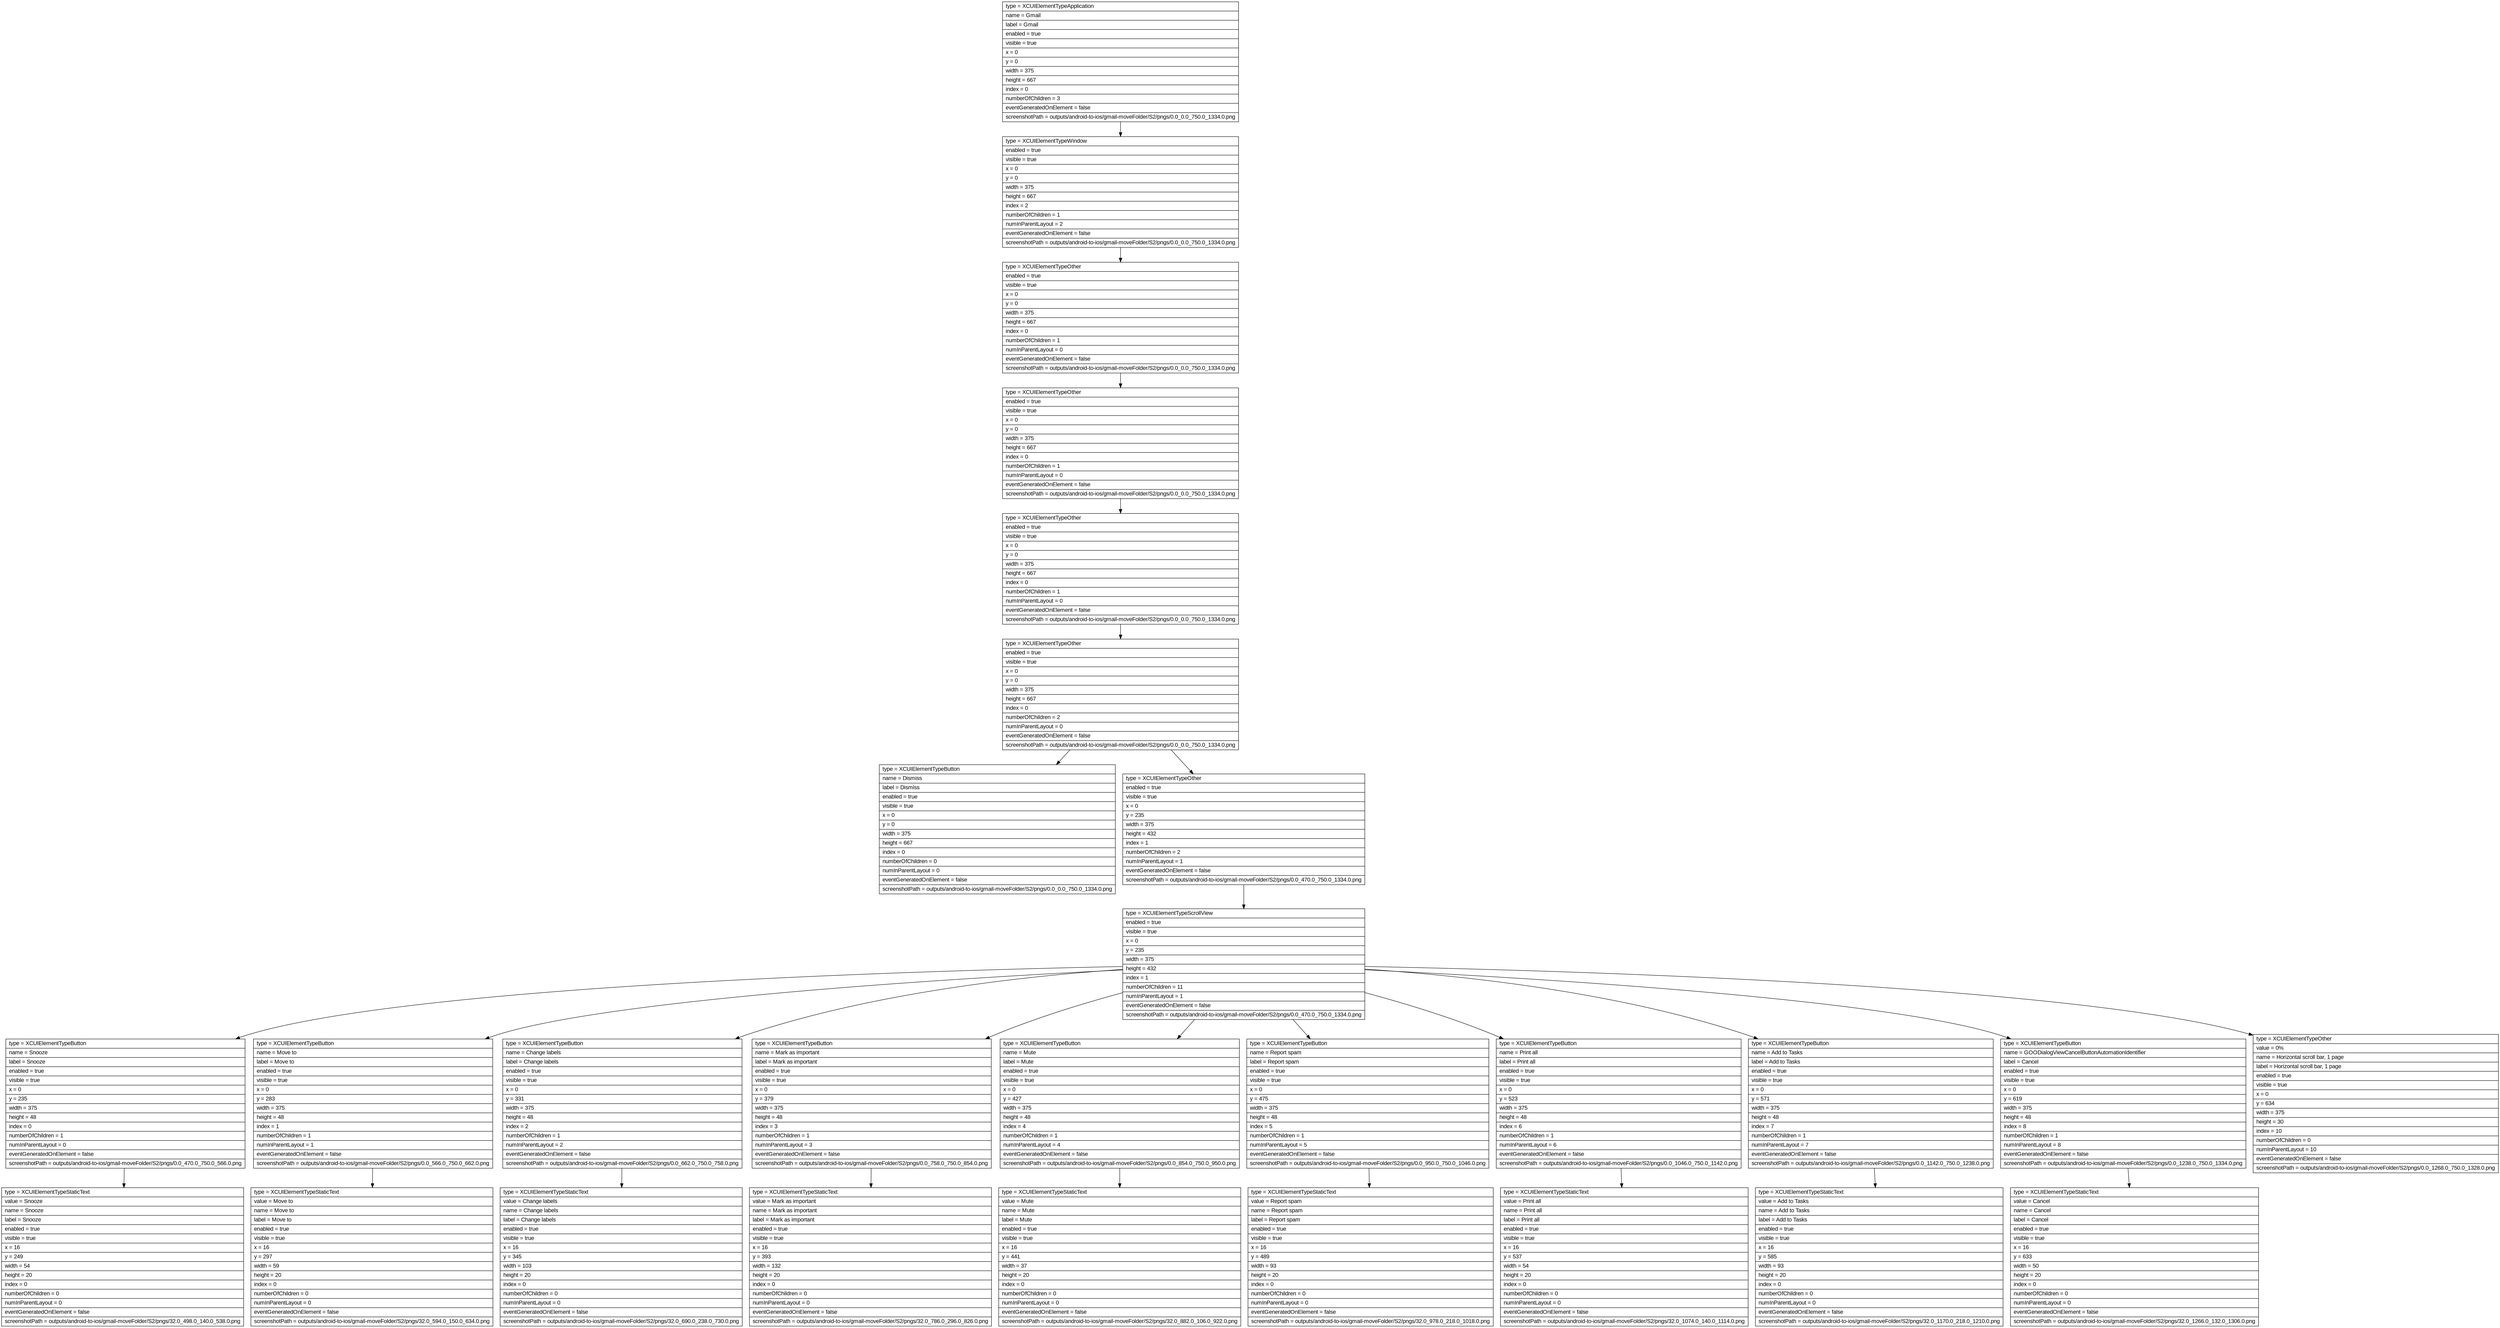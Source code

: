 digraph Layout {

	node [shape=record fontname=Arial];

	0	[label="{type = XCUIElementTypeApplication\l|name = Gmail\l|label = Gmail\l|enabled = true\l|visible = true\l|x = 0\l|y = 0\l|width = 375\l|height = 667\l|index = 0\l|numberOfChildren = 3\l|eventGeneratedOnElement = false \l|screenshotPath = outputs/android-to-ios/gmail-moveFolder/S2/pngs/0.0_0.0_750.0_1334.0.png\l}"]
	1	[label="{type = XCUIElementTypeWindow\l|enabled = true\l|visible = true\l|x = 0\l|y = 0\l|width = 375\l|height = 667\l|index = 2\l|numberOfChildren = 1\l|numInParentLayout = 2\l|eventGeneratedOnElement = false \l|screenshotPath = outputs/android-to-ios/gmail-moveFolder/S2/pngs/0.0_0.0_750.0_1334.0.png\l}"]
	2	[label="{type = XCUIElementTypeOther\l|enabled = true\l|visible = true\l|x = 0\l|y = 0\l|width = 375\l|height = 667\l|index = 0\l|numberOfChildren = 1\l|numInParentLayout = 0\l|eventGeneratedOnElement = false \l|screenshotPath = outputs/android-to-ios/gmail-moveFolder/S2/pngs/0.0_0.0_750.0_1334.0.png\l}"]
	3	[label="{type = XCUIElementTypeOther\l|enabled = true\l|visible = true\l|x = 0\l|y = 0\l|width = 375\l|height = 667\l|index = 0\l|numberOfChildren = 1\l|numInParentLayout = 0\l|eventGeneratedOnElement = false \l|screenshotPath = outputs/android-to-ios/gmail-moveFolder/S2/pngs/0.0_0.0_750.0_1334.0.png\l}"]
	4	[label="{type = XCUIElementTypeOther\l|enabled = true\l|visible = true\l|x = 0\l|y = 0\l|width = 375\l|height = 667\l|index = 0\l|numberOfChildren = 1\l|numInParentLayout = 0\l|eventGeneratedOnElement = false \l|screenshotPath = outputs/android-to-ios/gmail-moveFolder/S2/pngs/0.0_0.0_750.0_1334.0.png\l}"]
	5	[label="{type = XCUIElementTypeOther\l|enabled = true\l|visible = true\l|x = 0\l|y = 0\l|width = 375\l|height = 667\l|index = 0\l|numberOfChildren = 2\l|numInParentLayout = 0\l|eventGeneratedOnElement = false \l|screenshotPath = outputs/android-to-ios/gmail-moveFolder/S2/pngs/0.0_0.0_750.0_1334.0.png\l}"]
	6	[label="{type = XCUIElementTypeButton\l|name = Dismiss\l|label = Dismiss\l|enabled = true\l|visible = true\l|x = 0\l|y = 0\l|width = 375\l|height = 667\l|index = 0\l|numberOfChildren = 0\l|numInParentLayout = 0\l|eventGeneratedOnElement = false \l|screenshotPath = outputs/android-to-ios/gmail-moveFolder/S2/pngs/0.0_0.0_750.0_1334.0.png\l}"]
	7	[label="{type = XCUIElementTypeOther\l|enabled = true\l|visible = true\l|x = 0\l|y = 235\l|width = 375\l|height = 432\l|index = 1\l|numberOfChildren = 2\l|numInParentLayout = 1\l|eventGeneratedOnElement = false \l|screenshotPath = outputs/android-to-ios/gmail-moveFolder/S2/pngs/0.0_470.0_750.0_1334.0.png\l}"]
	8	[label="{type = XCUIElementTypeScrollView\l|enabled = true\l|visible = true\l|x = 0\l|y = 235\l|width = 375\l|height = 432\l|index = 1\l|numberOfChildren = 11\l|numInParentLayout = 1\l|eventGeneratedOnElement = false \l|screenshotPath = outputs/android-to-ios/gmail-moveFolder/S2/pngs/0.0_470.0_750.0_1334.0.png\l}"]
	9	[label="{type = XCUIElementTypeButton\l|name = Snooze\l|label = Snooze\l|enabled = true\l|visible = true\l|x = 0\l|y = 235\l|width = 375\l|height = 48\l|index = 0\l|numberOfChildren = 1\l|numInParentLayout = 0\l|eventGeneratedOnElement = false \l|screenshotPath = outputs/android-to-ios/gmail-moveFolder/S2/pngs/0.0_470.0_750.0_566.0.png\l}"]
	10	[label="{type = XCUIElementTypeButton\l|name = Move to\l|label = Move to\l|enabled = true\l|visible = true\l|x = 0\l|y = 283\l|width = 375\l|height = 48\l|index = 1\l|numberOfChildren = 1\l|numInParentLayout = 1\l|eventGeneratedOnElement = false \l|screenshotPath = outputs/android-to-ios/gmail-moveFolder/S2/pngs/0.0_566.0_750.0_662.0.png\l}"]
	11	[label="{type = XCUIElementTypeButton\l|name = Change labels\l|label = Change labels\l|enabled = true\l|visible = true\l|x = 0\l|y = 331\l|width = 375\l|height = 48\l|index = 2\l|numberOfChildren = 1\l|numInParentLayout = 2\l|eventGeneratedOnElement = false \l|screenshotPath = outputs/android-to-ios/gmail-moveFolder/S2/pngs/0.0_662.0_750.0_758.0.png\l}"]
	12	[label="{type = XCUIElementTypeButton\l|name = Mark as important\l|label = Mark as important\l|enabled = true\l|visible = true\l|x = 0\l|y = 379\l|width = 375\l|height = 48\l|index = 3\l|numberOfChildren = 1\l|numInParentLayout = 3\l|eventGeneratedOnElement = false \l|screenshotPath = outputs/android-to-ios/gmail-moveFolder/S2/pngs/0.0_758.0_750.0_854.0.png\l}"]
	13	[label="{type = XCUIElementTypeButton\l|name = Mute\l|label = Mute\l|enabled = true\l|visible = true\l|x = 0\l|y = 427\l|width = 375\l|height = 48\l|index = 4\l|numberOfChildren = 1\l|numInParentLayout = 4\l|eventGeneratedOnElement = false \l|screenshotPath = outputs/android-to-ios/gmail-moveFolder/S2/pngs/0.0_854.0_750.0_950.0.png\l}"]
	14	[label="{type = XCUIElementTypeButton\l|name = Report spam\l|label = Report spam\l|enabled = true\l|visible = true\l|x = 0\l|y = 475\l|width = 375\l|height = 48\l|index = 5\l|numberOfChildren = 1\l|numInParentLayout = 5\l|eventGeneratedOnElement = false \l|screenshotPath = outputs/android-to-ios/gmail-moveFolder/S2/pngs/0.0_950.0_750.0_1046.0.png\l}"]
	15	[label="{type = XCUIElementTypeButton\l|name = Print all\l|label = Print all\l|enabled = true\l|visible = true\l|x = 0\l|y = 523\l|width = 375\l|height = 48\l|index = 6\l|numberOfChildren = 1\l|numInParentLayout = 6\l|eventGeneratedOnElement = false \l|screenshotPath = outputs/android-to-ios/gmail-moveFolder/S2/pngs/0.0_1046.0_750.0_1142.0.png\l}"]
	16	[label="{type = XCUIElementTypeButton\l|name = Add to Tasks\l|label = Add to Tasks\l|enabled = true\l|visible = true\l|x = 0\l|y = 571\l|width = 375\l|height = 48\l|index = 7\l|numberOfChildren = 1\l|numInParentLayout = 7\l|eventGeneratedOnElement = false \l|screenshotPath = outputs/android-to-ios/gmail-moveFolder/S2/pngs/0.0_1142.0_750.0_1238.0.png\l}"]
	17	[label="{type = XCUIElementTypeButton\l|name = GOODialogViewCancelButtonAutomationIdentifier\l|label = Cancel\l|enabled = true\l|visible = true\l|x = 0\l|y = 619\l|width = 375\l|height = 48\l|index = 8\l|numberOfChildren = 1\l|numInParentLayout = 8\l|eventGeneratedOnElement = false \l|screenshotPath = outputs/android-to-ios/gmail-moveFolder/S2/pngs/0.0_1238.0_750.0_1334.0.png\l}"]
	18	[label="{type = XCUIElementTypeOther\l|value = 0%\l|name = Horizontal scroll bar, 1 page\l|label = Horizontal scroll bar, 1 page\l|enabled = true\l|visible = true\l|x = 0\l|y = 634\l|width = 375\l|height = 30\l|index = 10\l|numberOfChildren = 0\l|numInParentLayout = 10\l|eventGeneratedOnElement = false \l|screenshotPath = outputs/android-to-ios/gmail-moveFolder/S2/pngs/0.0_1268.0_750.0_1328.0.png\l}"]
	19	[label="{type = XCUIElementTypeStaticText\l|value = Snooze\l|name = Snooze\l|label = Snooze\l|enabled = true\l|visible = true\l|x = 16\l|y = 249\l|width = 54\l|height = 20\l|index = 0\l|numberOfChildren = 0\l|numInParentLayout = 0\l|eventGeneratedOnElement = false \l|screenshotPath = outputs/android-to-ios/gmail-moveFolder/S2/pngs/32.0_498.0_140.0_538.0.png\l}"]
	20	[label="{type = XCUIElementTypeStaticText\l|value = Move to\l|name = Move to\l|label = Move to\l|enabled = true\l|visible = true\l|x = 16\l|y = 297\l|width = 59\l|height = 20\l|index = 0\l|numberOfChildren = 0\l|numInParentLayout = 0\l|eventGeneratedOnElement = false \l|screenshotPath = outputs/android-to-ios/gmail-moveFolder/S2/pngs/32.0_594.0_150.0_634.0.png\l}"]
	21	[label="{type = XCUIElementTypeStaticText\l|value = Change labels\l|name = Change labels\l|label = Change labels\l|enabled = true\l|visible = true\l|x = 16\l|y = 345\l|width = 103\l|height = 20\l|index = 0\l|numberOfChildren = 0\l|numInParentLayout = 0\l|eventGeneratedOnElement = false \l|screenshotPath = outputs/android-to-ios/gmail-moveFolder/S2/pngs/32.0_690.0_238.0_730.0.png\l}"]
	22	[label="{type = XCUIElementTypeStaticText\l|value = Mark as important\l|name = Mark as important\l|label = Mark as important\l|enabled = true\l|visible = true\l|x = 16\l|y = 393\l|width = 132\l|height = 20\l|index = 0\l|numberOfChildren = 0\l|numInParentLayout = 0\l|eventGeneratedOnElement = false \l|screenshotPath = outputs/android-to-ios/gmail-moveFolder/S2/pngs/32.0_786.0_296.0_826.0.png\l}"]
	23	[label="{type = XCUIElementTypeStaticText\l|value = Mute\l|name = Mute\l|label = Mute\l|enabled = true\l|visible = true\l|x = 16\l|y = 441\l|width = 37\l|height = 20\l|index = 0\l|numberOfChildren = 0\l|numInParentLayout = 0\l|eventGeneratedOnElement = false \l|screenshotPath = outputs/android-to-ios/gmail-moveFolder/S2/pngs/32.0_882.0_106.0_922.0.png\l}"]
	24	[label="{type = XCUIElementTypeStaticText\l|value = Report spam\l|name = Report spam\l|label = Report spam\l|enabled = true\l|visible = true\l|x = 16\l|y = 489\l|width = 93\l|height = 20\l|index = 0\l|numberOfChildren = 0\l|numInParentLayout = 0\l|eventGeneratedOnElement = false \l|screenshotPath = outputs/android-to-ios/gmail-moveFolder/S2/pngs/32.0_978.0_218.0_1018.0.png\l}"]
	25	[label="{type = XCUIElementTypeStaticText\l|value = Print all\l|name = Print all\l|label = Print all\l|enabled = true\l|visible = true\l|x = 16\l|y = 537\l|width = 54\l|height = 20\l|index = 0\l|numberOfChildren = 0\l|numInParentLayout = 0\l|eventGeneratedOnElement = false \l|screenshotPath = outputs/android-to-ios/gmail-moveFolder/S2/pngs/32.0_1074.0_140.0_1114.0.png\l}"]
	26	[label="{type = XCUIElementTypeStaticText\l|value = Add to Tasks\l|name = Add to Tasks\l|label = Add to Tasks\l|enabled = true\l|visible = true\l|x = 16\l|y = 585\l|width = 93\l|height = 20\l|index = 0\l|numberOfChildren = 0\l|numInParentLayout = 0\l|eventGeneratedOnElement = false \l|screenshotPath = outputs/android-to-ios/gmail-moveFolder/S2/pngs/32.0_1170.0_218.0_1210.0.png\l}"]
	27	[label="{type = XCUIElementTypeStaticText\l|value = Cancel\l|name = Cancel\l|label = Cancel\l|enabled = true\l|visible = true\l|x = 16\l|y = 633\l|width = 50\l|height = 20\l|index = 0\l|numberOfChildren = 0\l|numInParentLayout = 0\l|eventGeneratedOnElement = false \l|screenshotPath = outputs/android-to-ios/gmail-moveFolder/S2/pngs/32.0_1266.0_132.0_1306.0.png\l}"]


	0 -> 1
	1 -> 2
	2 -> 3
	3 -> 4
	4 -> 5
	5 -> 6
	5 -> 7
	7 -> 8
	8 -> 9
	8 -> 10
	8 -> 11
	8 -> 12
	8 -> 13
	8 -> 14
	8 -> 15
	8 -> 16
	8 -> 17
	8 -> 18
	9 -> 19
	10 -> 20
	11 -> 21
	12 -> 22
	13 -> 23
	14 -> 24
	15 -> 25
	16 -> 26
	17 -> 27


}